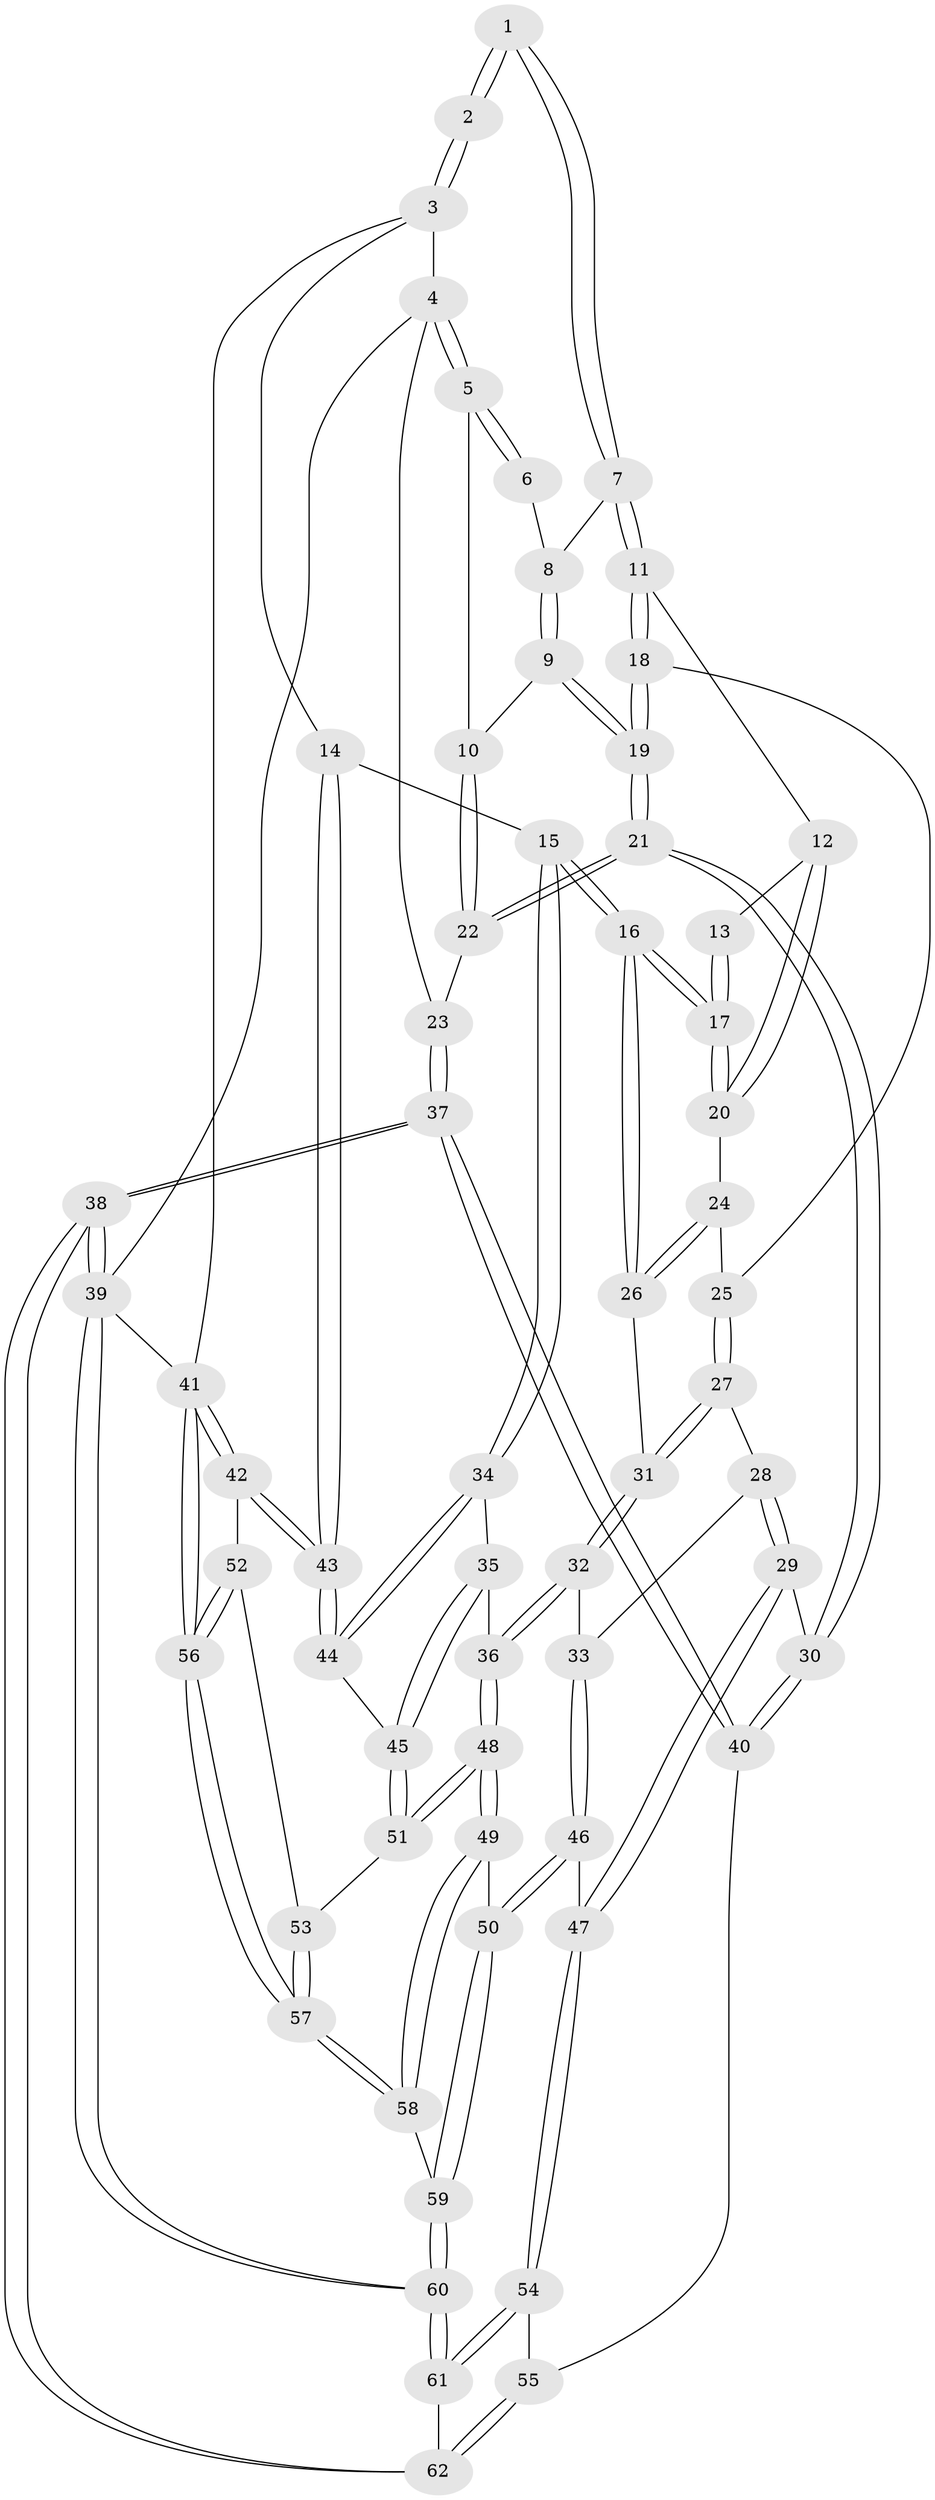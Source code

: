 // coarse degree distribution, {4: 0.4186046511627907, 5: 0.4186046511627907, 2: 0.046511627906976744, 6: 0.11627906976744186}
// Generated by graph-tools (version 1.1) at 2025/52/02/27/25 19:52:42]
// undirected, 62 vertices, 152 edges
graph export_dot {
graph [start="1"]
  node [color=gray90,style=filled];
  1 [pos="+0.5545683526815697+0"];
  2 [pos="+0.9077334049866791+0"];
  3 [pos="+1+0"];
  4 [pos="+0+0"];
  5 [pos="+0+0"];
  6 [pos="+0.049326962402790914+0"];
  7 [pos="+0.4718150690924501+0.12885713436289797"];
  8 [pos="+0.25498272874832356+0.019625724806944765"];
  9 [pos="+0.2753714662149037+0.18998677701609318"];
  10 [pos="+0.16843119857191666+0.20144369647209592"];
  11 [pos="+0.48338717615246707+0.15230270885671005"];
  12 [pos="+0.5533849760045112+0.1600063174432594"];
  13 [pos="+0.8381315786694312+0"];
  14 [pos="+1+0.005349608870801983"];
  15 [pos="+0.7837279986653157+0.3623637627092489"];
  16 [pos="+0.7584840221071723+0.34483922595109984"];
  17 [pos="+0.6961289859470495+0.2695316791888705"];
  18 [pos="+0.41126763476398265+0.28146306577150326"];
  19 [pos="+0.3166344467466826+0.29860697628008126"];
  20 [pos="+0.6621578656128154+0.2604293492113726"];
  21 [pos="+0.20506592121324152+0.4105309114465509"];
  22 [pos="+0.15426432069586363+0.33889634248235995"];
  23 [pos="+0+0"];
  24 [pos="+0.5475064524594289+0.3317623126830997"];
  25 [pos="+0.4631600759606771+0.3337743613190616"];
  26 [pos="+0.5956566293587113+0.4089115298126351"];
  27 [pos="+0.4711159790068937+0.3896583760600956"];
  28 [pos="+0.4690431612404501+0.4019647578526805"];
  29 [pos="+0.27525656255392744+0.5459644490539886"];
  30 [pos="+0.2006500889468016+0.4323726263667379"];
  31 [pos="+0.5829484330703302+0.4332701620249981"];
  32 [pos="+0.5828427847734526+0.5169596741942982"];
  33 [pos="+0.5008006814924555+0.5142371793017481"];
  34 [pos="+0.7882868842756782+0.39623683713379143"];
  35 [pos="+0.7852217746425609+0.4167334190351341"];
  36 [pos="+0.5970407723389829+0.5269324442072278"];
  37 [pos="+0+0.5543545357799617"];
  38 [pos="+0+0.9016815262292857"];
  39 [pos="+0+1"];
  40 [pos="+0+0.5545591730872617"];
  41 [pos="+1+1"];
  42 [pos="+1+0.652848962932713"];
  43 [pos="+1+0.4641103980355343"];
  44 [pos="+1+0.47217206418274466"];
  45 [pos="+0.8222575374375264+0.5710154942597252"];
  46 [pos="+0.32318085824429427+0.6445928229360762"];
  47 [pos="+0.3166871634917197+0.6425005876769526"];
  48 [pos="+0.672425239960559+0.7581428482714362"];
  49 [pos="+0.6471481879690265+0.79626938882023"];
  50 [pos="+0.41521503348856864+0.7205626224964566"];
  51 [pos="+0.8155082615881803+0.6639671299947114"];
  52 [pos="+0.9432599456984399+0.6958932417196352"];
  53 [pos="+0.9341423479207462+0.696209490071262"];
  54 [pos="+0.25347051907179996+0.694060566832451"];
  55 [pos="+0.02588338885735784+0.6824946210801077"];
  56 [pos="+1+1"];
  57 [pos="+0.8936180722982047+1"];
  58 [pos="+0.6875200905782402+1"];
  59 [pos="+0.2872672154873357+1"];
  60 [pos="+0.18811953995297498+1"];
  61 [pos="+0.16512239369830992+0.9042166497056043"];
  62 [pos="+0.062128666660277825+0.8264897950654763"];
  1 -- 2;
  1 -- 2;
  1 -- 7;
  1 -- 7;
  2 -- 3;
  2 -- 3;
  3 -- 4;
  3 -- 14;
  3 -- 41;
  4 -- 5;
  4 -- 5;
  4 -- 23;
  4 -- 39;
  5 -- 6;
  5 -- 6;
  5 -- 10;
  6 -- 8;
  7 -- 8;
  7 -- 11;
  7 -- 11;
  8 -- 9;
  8 -- 9;
  9 -- 10;
  9 -- 19;
  9 -- 19;
  10 -- 22;
  10 -- 22;
  11 -- 12;
  11 -- 18;
  11 -- 18;
  12 -- 13;
  12 -- 20;
  12 -- 20;
  13 -- 17;
  13 -- 17;
  14 -- 15;
  14 -- 43;
  14 -- 43;
  15 -- 16;
  15 -- 16;
  15 -- 34;
  15 -- 34;
  16 -- 17;
  16 -- 17;
  16 -- 26;
  16 -- 26;
  17 -- 20;
  17 -- 20;
  18 -- 19;
  18 -- 19;
  18 -- 25;
  19 -- 21;
  19 -- 21;
  20 -- 24;
  21 -- 22;
  21 -- 22;
  21 -- 30;
  21 -- 30;
  22 -- 23;
  23 -- 37;
  23 -- 37;
  24 -- 25;
  24 -- 26;
  24 -- 26;
  25 -- 27;
  25 -- 27;
  26 -- 31;
  27 -- 28;
  27 -- 31;
  27 -- 31;
  28 -- 29;
  28 -- 29;
  28 -- 33;
  29 -- 30;
  29 -- 47;
  29 -- 47;
  30 -- 40;
  30 -- 40;
  31 -- 32;
  31 -- 32;
  32 -- 33;
  32 -- 36;
  32 -- 36;
  33 -- 46;
  33 -- 46;
  34 -- 35;
  34 -- 44;
  34 -- 44;
  35 -- 36;
  35 -- 45;
  35 -- 45;
  36 -- 48;
  36 -- 48;
  37 -- 38;
  37 -- 38;
  37 -- 40;
  37 -- 40;
  38 -- 39;
  38 -- 39;
  38 -- 62;
  38 -- 62;
  39 -- 60;
  39 -- 60;
  39 -- 41;
  40 -- 55;
  41 -- 42;
  41 -- 42;
  41 -- 56;
  41 -- 56;
  42 -- 43;
  42 -- 43;
  42 -- 52;
  43 -- 44;
  43 -- 44;
  44 -- 45;
  45 -- 51;
  45 -- 51;
  46 -- 47;
  46 -- 50;
  46 -- 50;
  47 -- 54;
  47 -- 54;
  48 -- 49;
  48 -- 49;
  48 -- 51;
  48 -- 51;
  49 -- 50;
  49 -- 58;
  49 -- 58;
  50 -- 59;
  50 -- 59;
  51 -- 53;
  52 -- 53;
  52 -- 56;
  52 -- 56;
  53 -- 57;
  53 -- 57;
  54 -- 55;
  54 -- 61;
  54 -- 61;
  55 -- 62;
  55 -- 62;
  56 -- 57;
  56 -- 57;
  57 -- 58;
  57 -- 58;
  58 -- 59;
  59 -- 60;
  59 -- 60;
  60 -- 61;
  60 -- 61;
  61 -- 62;
}
